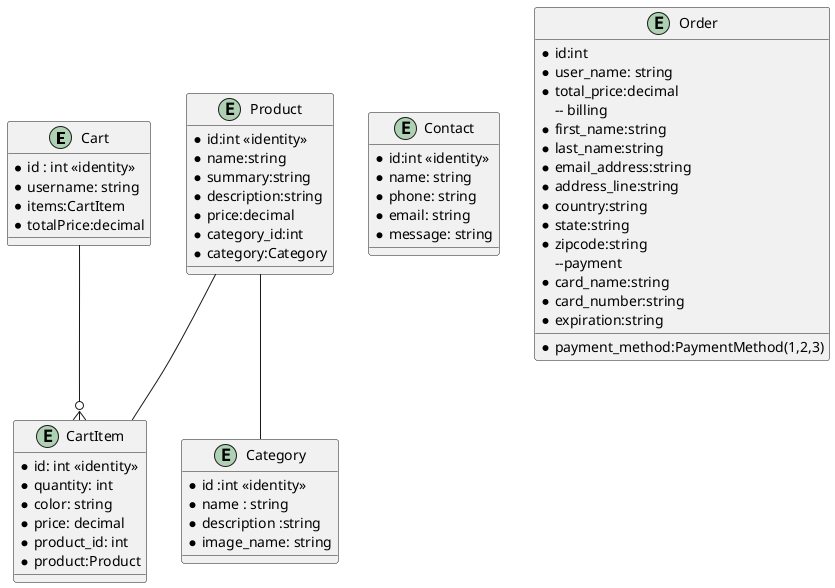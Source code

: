 @startuml shopping_mall
entity Cart{
    *id : int <<identity>>
    *username: string
    *items:CartItem
    *totalPrice:decimal
}
entity CartItem{
    *id: int <<identity>>
    *quantity: int
    *color: string
    *price: decimal
    *product_id: int
    *product:Product
}
entity Category {
    *id :int <<identity>>
    *name : string
    *description :string
    *image_name: string
}
entity Contact{
    *id:int <<identity>>
    *name: string
    *phone: string
    *email: string
    *message: string

}
entity Order{
    *id:int
    *user_name: string
    *total_price:decimal
    -- billing 
    *first_name:string
    *last_name:string
    *email_address:string
    *address_line:string
    *country:string
    *state:string
    *zipcode:string
    --payment
    *card_name:string
    *card_number:string
    *expiration:string
    *payment_method:PaymentMethod(1,2,3)

}
entity Product{
    *id:int <<identity>>
    *name:string
    *summary:string
    *description:string
    *price:decimal
    *category_id:int
    *category:Category
}
Cart --o{ CartItem
Product -- CartItem
Product -- Category
@enduml